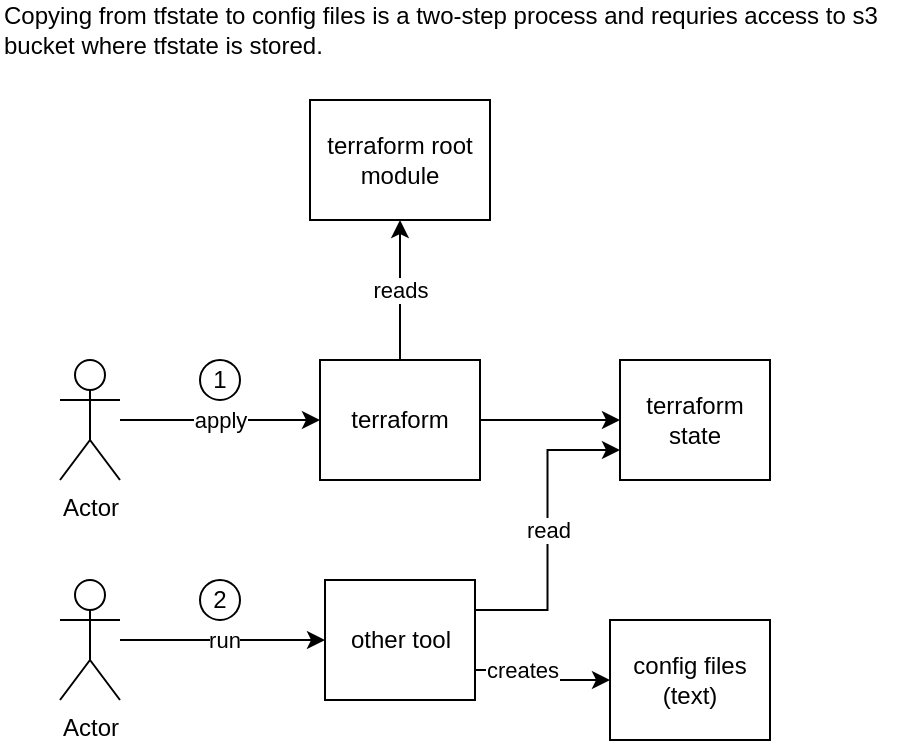 <mxfile version="14.4.3" type="device" pages="2"><diagram name="from tfstate" id="c7558073-3199-34d8-9f00-42111426c3f3"><mxGraphModel dx="1355" dy="760" grid="1" gridSize="10" guides="1" tooltips="1" connect="1" arrows="1" fold="1" page="1" pageScale="1" pageWidth="500" pageHeight="400" background="#ffffff" math="0" shadow="0"><root><mxCell id="0"/><mxCell id="1" parent="0"/><mxCell id="Rrj2d4TKM6Y9UkTWnTGn-99" style="edgeStyle=orthogonalEdgeStyle;rounded=0;orthogonalLoop=1;jettySize=auto;html=1;exitX=1;exitY=0.5;exitDx=0;exitDy=0;entryX=0;entryY=0.5;entryDx=0;entryDy=0;" edge="1" parent="1" source="Rrj2d4TKM6Y9UkTWnTGn-97" target="Rrj2d4TKM6Y9UkTWnTGn-100"><mxGeometry relative="1" as="geometry"><mxPoint x="405" y="110" as="targetPoint"/></mxGeometry></mxCell><mxCell id="Rrj2d4TKM6Y9UkTWnTGn-101" value="creates" style="edgeStyle=orthogonalEdgeStyle;rounded=0;orthogonalLoop=1;jettySize=auto;html=1;exitX=1;exitY=0.75;exitDx=0;exitDy=0;entryX=0;entryY=0.5;entryDx=0;entryDy=0;" edge="1" parent="1" source="Rrj2d4TKM6Y9UkTWnTGn-117" target="Rrj2d4TKM6Y9UkTWnTGn-102"><mxGeometry x="-0.363" relative="1" as="geometry"><mxPoint x="530" y="220" as="targetPoint"/><mxPoint as="offset"/></mxGeometry></mxCell><mxCell id="Rrj2d4TKM6Y9UkTWnTGn-105" value="reads" style="edgeStyle=orthogonalEdgeStyle;rounded=0;orthogonalLoop=1;jettySize=auto;html=1;exitX=0.5;exitY=0;exitDx=0;exitDy=0;entryX=0.5;entryY=1;entryDx=0;entryDy=0;" edge="1" parent="1" source="Rrj2d4TKM6Y9UkTWnTGn-97" target="Rrj2d4TKM6Y9UkTWnTGn-96"><mxGeometry relative="1" as="geometry"><mxPoint x="120" y="130" as="targetPoint"/></mxGeometry></mxCell><mxCell id="Rrj2d4TKM6Y9UkTWnTGn-96" value="terraform root module" style="rounded=0;whiteSpace=wrap;html=1;" vertex="1" parent="1"><mxGeometry x="195" y="60" width="90" height="60" as="geometry"/></mxCell><mxCell id="Rrj2d4TKM6Y9UkTWnTGn-98" value="apply" style="edgeStyle=orthogonalEdgeStyle;rounded=0;orthogonalLoop=1;jettySize=auto;html=1;" edge="1" parent="1" source="Rrj2d4TKM6Y9UkTWnTGn-104" target="Rrj2d4TKM6Y9UkTWnTGn-97"><mxGeometry relative="1" as="geometry"/></mxCell><mxCell id="Rrj2d4TKM6Y9UkTWnTGn-97" value="terraform" style="rounded=0;whiteSpace=wrap;html=1;" vertex="1" parent="1"><mxGeometry x="200" y="190" width="80" height="60" as="geometry"/></mxCell><mxCell id="Rrj2d4TKM6Y9UkTWnTGn-100" value="terraform state" style="rounded=0;whiteSpace=wrap;html=1;" vertex="1" parent="1"><mxGeometry x="350" y="190" width="75" height="60" as="geometry"/></mxCell><mxCell id="Rrj2d4TKM6Y9UkTWnTGn-102" value="config files (text)" style="rounded=0;whiteSpace=wrap;html=1;" vertex="1" parent="1"><mxGeometry x="345" y="320" width="80" height="60" as="geometry"/></mxCell><mxCell id="Rrj2d4TKM6Y9UkTWnTGn-104" value="Actor" style="shape=umlActor;verticalLabelPosition=bottom;verticalAlign=top;html=1;outlineConnect=0;" vertex="1" parent="1"><mxGeometry x="70" y="190" width="30" height="60" as="geometry"/></mxCell><mxCell id="Rrj2d4TKM6Y9UkTWnTGn-106" style="edgeStyle=orthogonalEdgeStyle;rounded=0;orthogonalLoop=1;jettySize=auto;html=1;entryX=1;entryY=0.5;entryDx=0;entryDy=0;" edge="1" parent="1" target="Rrj2d4TKM6Y9UkTWnTGn-97"><mxGeometry relative="1" as="geometry"><mxPoint x="280" y="220" as="sourcePoint"/></mxGeometry></mxCell><mxCell id="Rrj2d4TKM6Y9UkTWnTGn-118" value="read" style="edgeStyle=orthogonalEdgeStyle;rounded=0;orthogonalLoop=1;jettySize=auto;html=1;entryX=0;entryY=0.75;entryDx=0;entryDy=0;exitX=1;exitY=0.25;exitDx=0;exitDy=0;" edge="1" parent="1" source="Rrj2d4TKM6Y9UkTWnTGn-117" target="Rrj2d4TKM6Y9UkTWnTGn-100"><mxGeometry relative="1" as="geometry"/></mxCell><mxCell id="Rrj2d4TKM6Y9UkTWnTGn-117" value="other tool" style="rounded=0;whiteSpace=wrap;html=1;" vertex="1" parent="1"><mxGeometry x="202.5" y="300" width="75" height="60" as="geometry"/></mxCell><mxCell id="Rrj2d4TKM6Y9UkTWnTGn-120" value="run" style="edgeStyle=orthogonalEdgeStyle;rounded=0;orthogonalLoop=1;jettySize=auto;html=1;entryX=0;entryY=0.5;entryDx=0;entryDy=0;" edge="1" parent="1" source="Rrj2d4TKM6Y9UkTWnTGn-119" target="Rrj2d4TKM6Y9UkTWnTGn-117"><mxGeometry relative="1" as="geometry"/></mxCell><mxCell id="Rrj2d4TKM6Y9UkTWnTGn-119" value="Actor" style="shape=umlActor;verticalLabelPosition=bottom;verticalAlign=top;html=1;outlineConnect=0;" vertex="1" parent="1"><mxGeometry x="70" y="300" width="30" height="60" as="geometry"/></mxCell><mxCell id="Rrj2d4TKM6Y9UkTWnTGn-121" value="1" style="ellipse;whiteSpace=wrap;html=1;aspect=fixed;" vertex="1" parent="1"><mxGeometry x="140" y="190" width="20" height="20" as="geometry"/></mxCell><mxCell id="Rrj2d4TKM6Y9UkTWnTGn-122" value="2" style="ellipse;whiteSpace=wrap;html=1;aspect=fixed;" vertex="1" parent="1"><mxGeometry x="140" y="300" width="20" height="20" as="geometry"/></mxCell><mxCell id="D_CliYeEtaT4LFrqf_RQ-1" value="Copying from tfstate to config files is a two-step process and requries access to s3 bucket where tfstate is stored." style="text;html=1;strokeColor=none;fillColor=none;align=left;verticalAlign=middle;whiteSpace=wrap;rounded=0;" vertex="1" parent="1"><mxGeometry x="40" y="10" width="450" height="30" as="geometry"/></mxCell></root></mxGraphModel></diagram><diagram name="directly-from-terraform" id="b5wH2oGcDkkSYLAKmtvX"><mxGraphModel dx="1355" dy="760" grid="1" gridSize="10" guides="1" tooltips="1" connect="1" arrows="1" fold="1" page="1" pageScale="1" pageWidth="500" pageHeight="350" background="#ffffff" math="0" shadow="0"><root><mxCell id="i6cWsiYfsKMIMOgJDjpW-0"/><mxCell id="i6cWsiYfsKMIMOgJDjpW-1" parent="i6cWsiYfsKMIMOgJDjpW-0"/><mxCell id="i6cWsiYfsKMIMOgJDjpW-16" style="edgeStyle=orthogonalEdgeStyle;rounded=0;orthogonalLoop=1;jettySize=auto;html=1;exitX=1;exitY=0.5;exitDx=0;exitDy=0;entryX=0;entryY=0.5;entryDx=0;entryDy=0;" edge="1" parent="i6cWsiYfsKMIMOgJDjpW-1" source="i6cWsiYfsKMIMOgJDjpW-21" target="i6cWsiYfsKMIMOgJDjpW-22"><mxGeometry relative="1" as="geometry"><mxPoint x="405" y="135" as="targetPoint"/></mxGeometry></mxCell><mxCell id="i6cWsiYfsKMIMOgJDjpW-17" value="creates" style="edgeStyle=orthogonalEdgeStyle;rounded=0;orthogonalLoop=1;jettySize=auto;html=1;exitX=1;exitY=0.5;exitDx=0;exitDy=0;entryX=0;entryY=0.5;entryDx=0;entryDy=0;" edge="1" parent="i6cWsiYfsKMIMOgJDjpW-1" source="i6cWsiYfsKMIMOgJDjpW-21" target="i6cWsiYfsKMIMOgJDjpW-23"><mxGeometry x="-0.363" relative="1" as="geometry"><mxPoint x="530" y="245" as="targetPoint"/><mxPoint as="offset"/></mxGeometry></mxCell><mxCell id="i6cWsiYfsKMIMOgJDjpW-18" value="reads" style="edgeStyle=orthogonalEdgeStyle;rounded=0;orthogonalLoop=1;jettySize=auto;html=1;exitX=0.5;exitY=0;exitDx=0;exitDy=0;entryX=0.5;entryY=1;entryDx=0;entryDy=0;" edge="1" parent="i6cWsiYfsKMIMOgJDjpW-1" source="i6cWsiYfsKMIMOgJDjpW-21" target="i6cWsiYfsKMIMOgJDjpW-19"><mxGeometry relative="1" as="geometry"><mxPoint x="120" y="155" as="targetPoint"/></mxGeometry></mxCell><mxCell id="i6cWsiYfsKMIMOgJDjpW-19" value="terraform root module" style="rounded=0;whiteSpace=wrap;html=1;" vertex="1" parent="i6cWsiYfsKMIMOgJDjpW-1"><mxGeometry x="195" y="90" width="90" height="60" as="geometry"/></mxCell><mxCell id="i6cWsiYfsKMIMOgJDjpW-20" value="apply" style="edgeStyle=orthogonalEdgeStyle;rounded=0;orthogonalLoop=1;jettySize=auto;html=1;" edge="1" parent="i6cWsiYfsKMIMOgJDjpW-1" source="i6cWsiYfsKMIMOgJDjpW-24" target="i6cWsiYfsKMIMOgJDjpW-21"><mxGeometry relative="1" as="geometry"/></mxCell><mxCell id="i6cWsiYfsKMIMOgJDjpW-21" value="terraform" style="rounded=0;whiteSpace=wrap;html=1;" vertex="1" parent="i6cWsiYfsKMIMOgJDjpW-1"><mxGeometry x="200" y="215" width="80" height="60" as="geometry"/></mxCell><mxCell id="i6cWsiYfsKMIMOgJDjpW-22" value="terraform state" style="rounded=0;whiteSpace=wrap;html=1;" vertex="1" parent="i6cWsiYfsKMIMOgJDjpW-1"><mxGeometry x="367.5" y="165" width="75" height="60" as="geometry"/></mxCell><mxCell id="i6cWsiYfsKMIMOgJDjpW-23" value="config files (text)" style="rounded=0;whiteSpace=wrap;html=1;" vertex="1" parent="i6cWsiYfsKMIMOgJDjpW-1"><mxGeometry x="367.5" y="265" width="80" height="60" as="geometry"/></mxCell><mxCell id="i6cWsiYfsKMIMOgJDjpW-24" value="Actor" style="shape=umlActor;verticalLabelPosition=bottom;verticalAlign=top;html=1;outlineConnect=0;" vertex="1" parent="i6cWsiYfsKMIMOgJDjpW-1"><mxGeometry x="70" y="215" width="30" height="60" as="geometry"/></mxCell><mxCell id="i6cWsiYfsKMIMOgJDjpW-25" style="edgeStyle=orthogonalEdgeStyle;rounded=0;orthogonalLoop=1;jettySize=auto;html=1;entryX=1;entryY=0.5;entryDx=0;entryDy=0;" edge="1" parent="i6cWsiYfsKMIMOgJDjpW-1" target="i6cWsiYfsKMIMOgJDjpW-21"><mxGeometry relative="1" as="geometry"><mxPoint x="280" y="245" as="sourcePoint"/></mxGeometry></mxCell><mxCell id="ZhzgaQLzrnGFupjm6NSo-0" value="Using terraform-local-gen-files, the config files are updated at same time as infrastructure and no access to tf state is required." style="text;html=1;strokeColor=none;fillColor=none;align=left;verticalAlign=middle;whiteSpace=wrap;rounded=0;" vertex="1" parent="i6cWsiYfsKMIMOgJDjpW-1"><mxGeometry x="50" y="30" width="420" height="30" as="geometry"/></mxCell></root></mxGraphModel></diagram></mxfile>